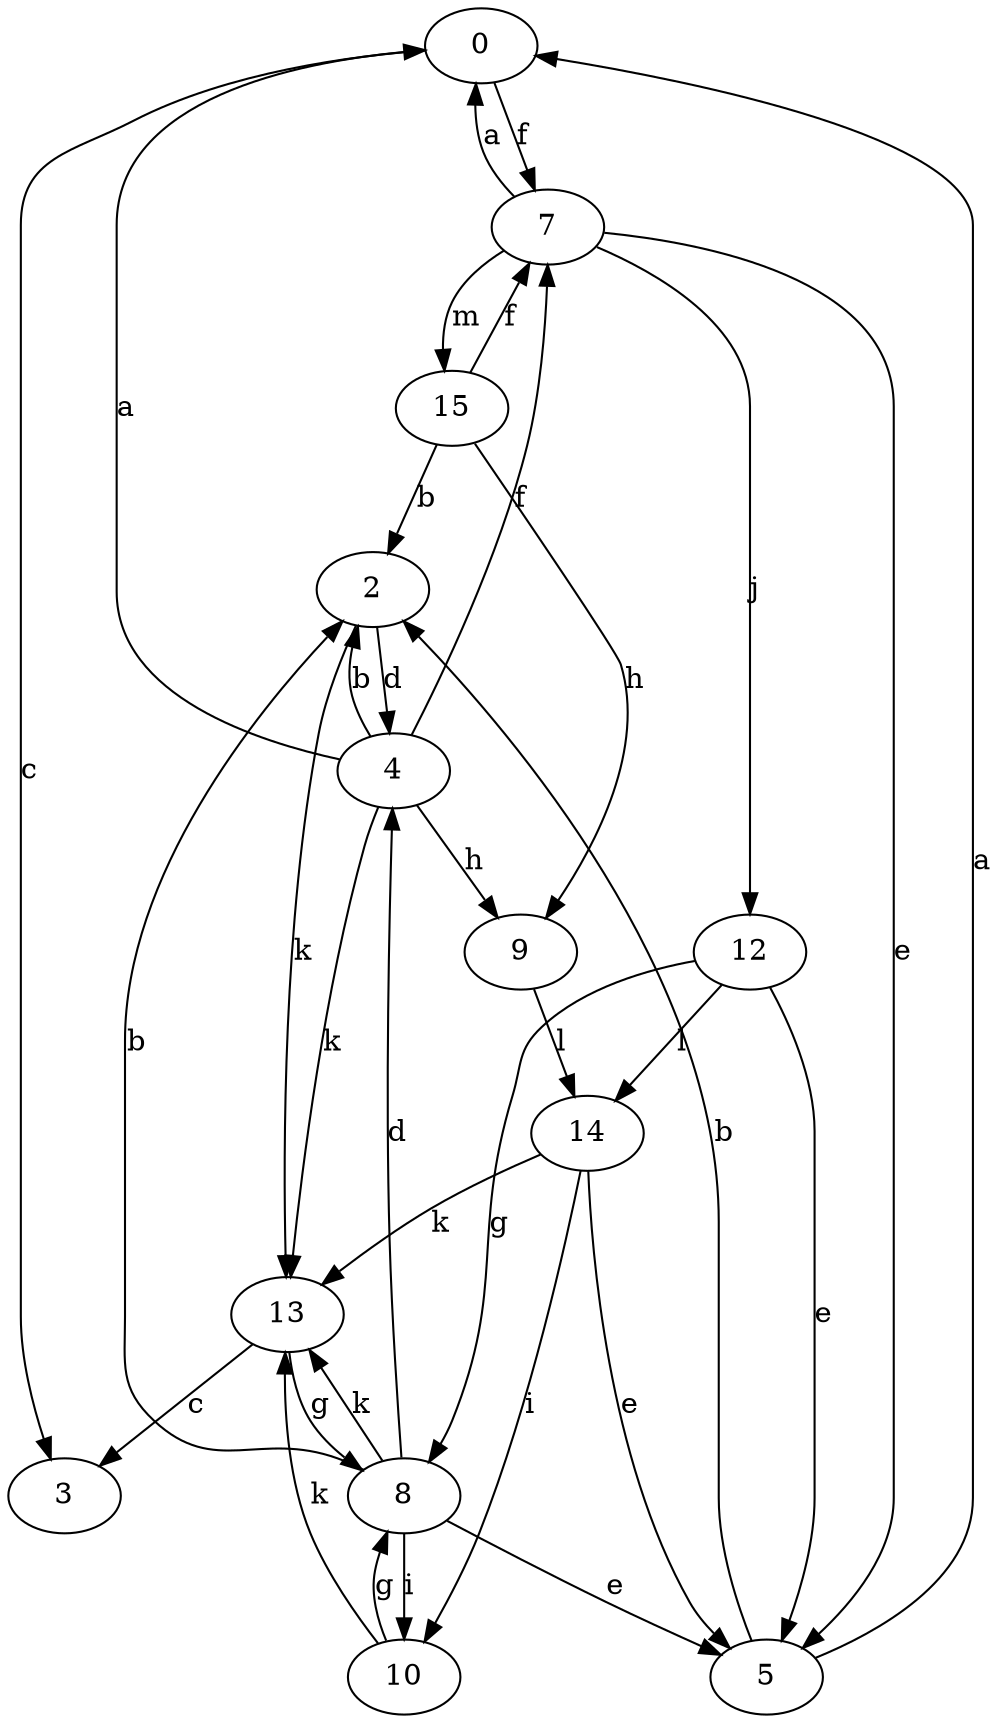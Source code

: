 strict digraph  {
0;
2;
3;
4;
5;
7;
8;
9;
10;
12;
13;
14;
15;
0 -> 3  [label=c];
0 -> 7  [label=f];
2 -> 4  [label=d];
2 -> 13  [label=k];
4 -> 0  [label=a];
4 -> 2  [label=b];
4 -> 7  [label=f];
4 -> 9  [label=h];
4 -> 13  [label=k];
5 -> 0  [label=a];
5 -> 2  [label=b];
7 -> 0  [label=a];
7 -> 5  [label=e];
7 -> 12  [label=j];
7 -> 15  [label=m];
8 -> 2  [label=b];
8 -> 4  [label=d];
8 -> 5  [label=e];
8 -> 10  [label=i];
8 -> 13  [label=k];
9 -> 14  [label=l];
10 -> 8  [label=g];
10 -> 13  [label=k];
12 -> 5  [label=e];
12 -> 8  [label=g];
12 -> 14  [label=l];
13 -> 3  [label=c];
13 -> 8  [label=g];
14 -> 5  [label=e];
14 -> 10  [label=i];
14 -> 13  [label=k];
15 -> 2  [label=b];
15 -> 7  [label=f];
15 -> 9  [label=h];
}
